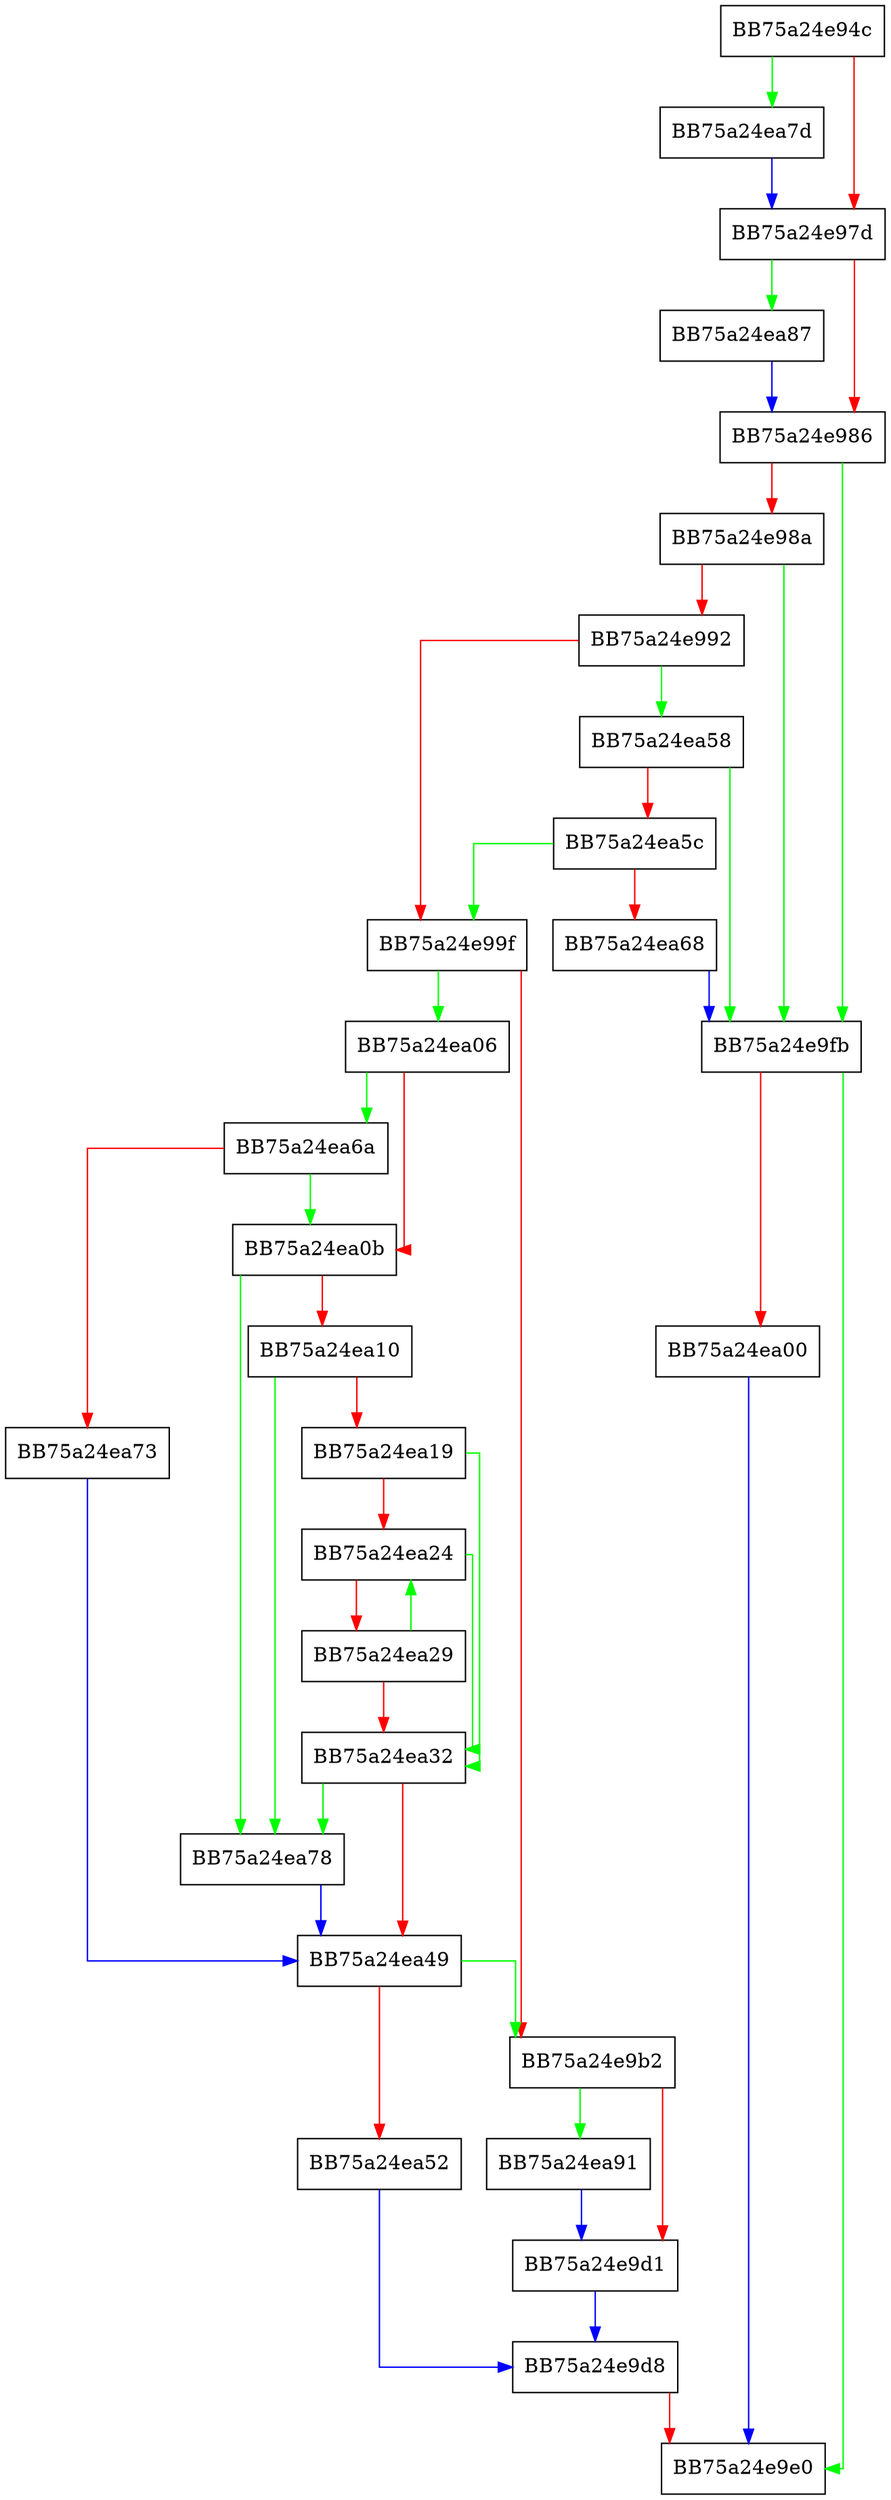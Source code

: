 digraph SetFileNameA {
  node [shape="box"];
  graph [splines=ortho];
  BB75a24e94c -> BB75a24ea7d [color="green"];
  BB75a24e94c -> BB75a24e97d [color="red"];
  BB75a24e97d -> BB75a24ea87 [color="green"];
  BB75a24e97d -> BB75a24e986 [color="red"];
  BB75a24e986 -> BB75a24e9fb [color="green"];
  BB75a24e986 -> BB75a24e98a [color="red"];
  BB75a24e98a -> BB75a24e9fb [color="green"];
  BB75a24e98a -> BB75a24e992 [color="red"];
  BB75a24e992 -> BB75a24ea58 [color="green"];
  BB75a24e992 -> BB75a24e99f [color="red"];
  BB75a24e99f -> BB75a24ea06 [color="green"];
  BB75a24e99f -> BB75a24e9b2 [color="red"];
  BB75a24e9b2 -> BB75a24ea91 [color="green"];
  BB75a24e9b2 -> BB75a24e9d1 [color="red"];
  BB75a24e9d1 -> BB75a24e9d8 [color="blue"];
  BB75a24e9d8 -> BB75a24e9e0 [color="red"];
  BB75a24e9fb -> BB75a24e9e0 [color="green"];
  BB75a24e9fb -> BB75a24ea00 [color="red"];
  BB75a24ea00 -> BB75a24e9e0 [color="blue"];
  BB75a24ea06 -> BB75a24ea6a [color="green"];
  BB75a24ea06 -> BB75a24ea0b [color="red"];
  BB75a24ea0b -> BB75a24ea78 [color="green"];
  BB75a24ea0b -> BB75a24ea10 [color="red"];
  BB75a24ea10 -> BB75a24ea78 [color="green"];
  BB75a24ea10 -> BB75a24ea19 [color="red"];
  BB75a24ea19 -> BB75a24ea32 [color="green"];
  BB75a24ea19 -> BB75a24ea24 [color="red"];
  BB75a24ea24 -> BB75a24ea32 [color="green"];
  BB75a24ea24 -> BB75a24ea29 [color="red"];
  BB75a24ea29 -> BB75a24ea24 [color="green"];
  BB75a24ea29 -> BB75a24ea32 [color="red"];
  BB75a24ea32 -> BB75a24ea78 [color="green"];
  BB75a24ea32 -> BB75a24ea49 [color="red"];
  BB75a24ea49 -> BB75a24e9b2 [color="green"];
  BB75a24ea49 -> BB75a24ea52 [color="red"];
  BB75a24ea52 -> BB75a24e9d8 [color="blue"];
  BB75a24ea58 -> BB75a24e9fb [color="green"];
  BB75a24ea58 -> BB75a24ea5c [color="red"];
  BB75a24ea5c -> BB75a24e99f [color="green"];
  BB75a24ea5c -> BB75a24ea68 [color="red"];
  BB75a24ea68 -> BB75a24e9fb [color="blue"];
  BB75a24ea6a -> BB75a24ea0b [color="green"];
  BB75a24ea6a -> BB75a24ea73 [color="red"];
  BB75a24ea73 -> BB75a24ea49 [color="blue"];
  BB75a24ea78 -> BB75a24ea49 [color="blue"];
  BB75a24ea7d -> BB75a24e97d [color="blue"];
  BB75a24ea87 -> BB75a24e986 [color="blue"];
  BB75a24ea91 -> BB75a24e9d1 [color="blue"];
}